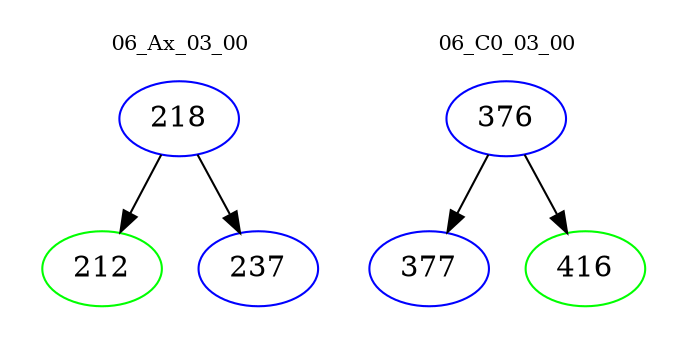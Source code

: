 digraph{
subgraph cluster_0 {
color = white
label = "06_Ax_03_00";
fontsize=10;
T0_218 [label="218", color="blue"]
T0_218 -> T0_212 [color="black"]
T0_212 [label="212", color="green"]
T0_218 -> T0_237 [color="black"]
T0_237 [label="237", color="blue"]
}
subgraph cluster_1 {
color = white
label = "06_C0_03_00";
fontsize=10;
T1_376 [label="376", color="blue"]
T1_376 -> T1_377 [color="black"]
T1_377 [label="377", color="blue"]
T1_376 -> T1_416 [color="black"]
T1_416 [label="416", color="green"]
}
}
